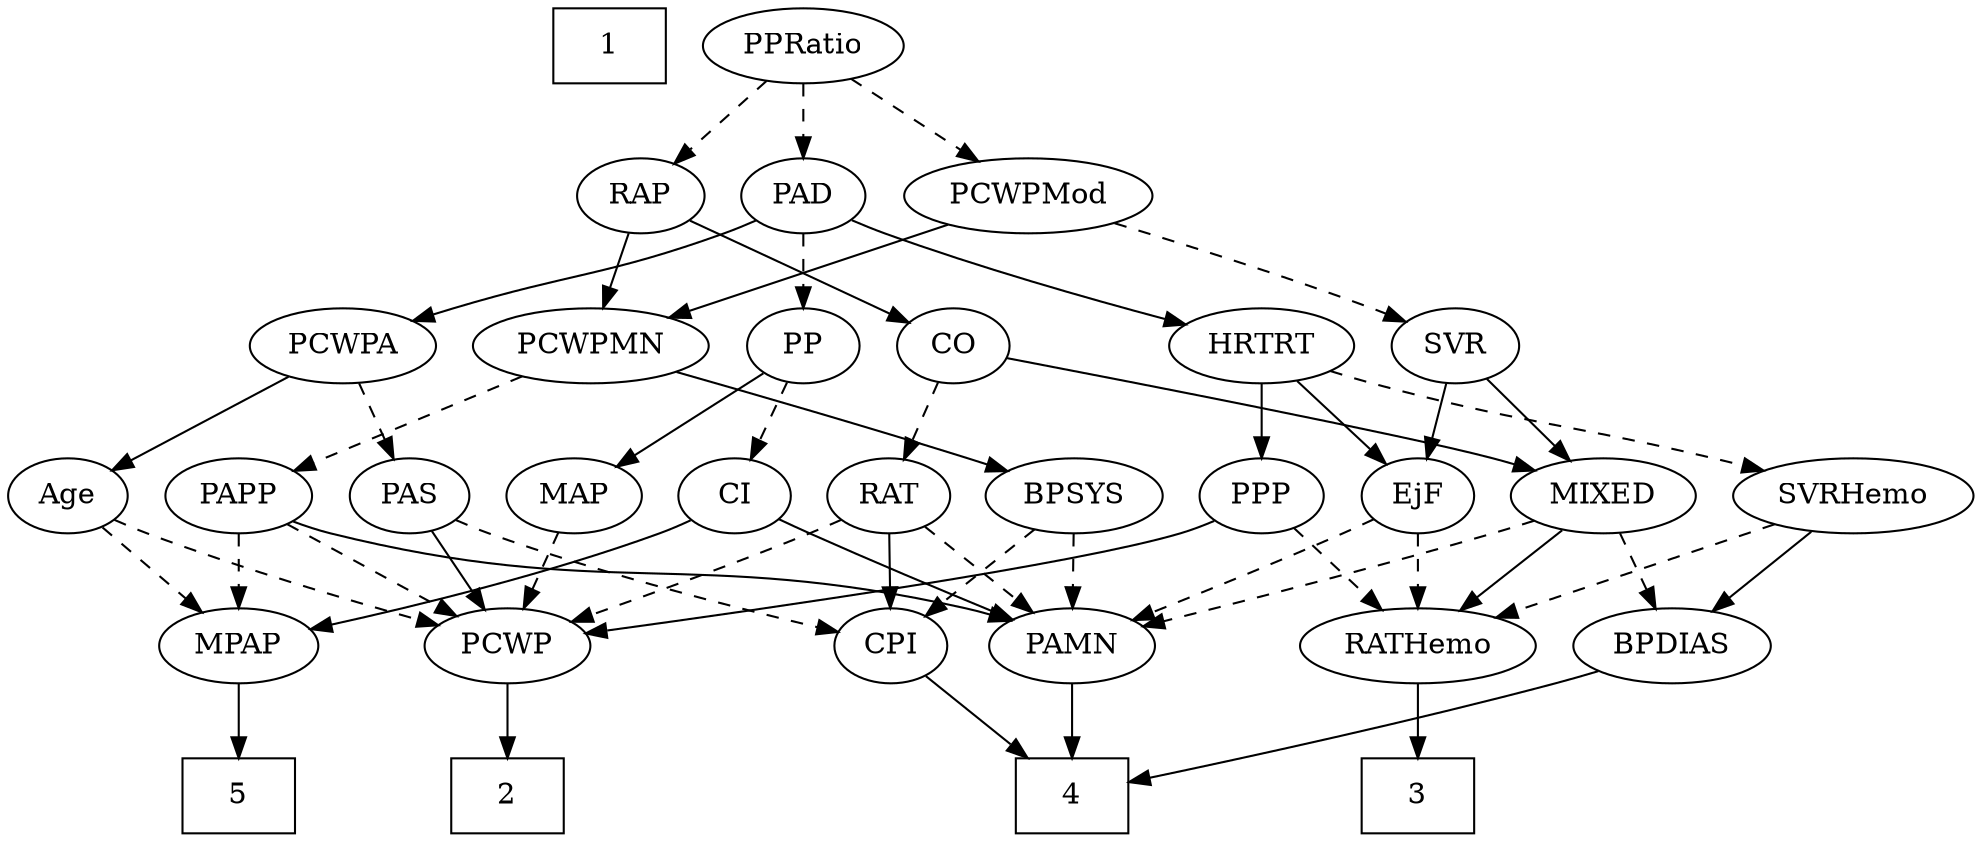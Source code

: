 strict digraph {
	graph [bb="0,0,886.05,396"];
	node [label="\N"];
	1	[height=0.5,
		pos="347,378",
		shape=box,
		width=0.75];
	2	[height=0.5,
		pos="213,18",
		shape=box,
		width=0.75];
	3	[height=0.5,
		pos="653,18",
		shape=box,
		width=0.75];
	4	[height=0.5,
		pos="549,18",
		shape=box,
		width=0.75];
	5	[height=0.5,
		pos="388,18",
		shape=box,
		width=0.75];
	Age	[height=0.5,
		pos="27,162",
		width=0.75];
	MPAP	[height=0.5,
		pos="388,90",
		width=0.97491];
	Age -> MPAP	[pos="e,354.38,95.271 47.544,150.09 52.499,147.8 57.852,145.6 63,144 114.75,127.91 268.09,106.59 344.17,96.603",
		style=dashed];
	PCWP	[height=0.5,
		pos="213,90",
		width=0.97491];
	Age -> PCWP	[pos="e,183.92,100.3 48.161,150.57 52.996,148.31 58.142,146 63,144 100.17,128.7 143.56,113.67 174.09,103.54",
		style=dashed];
	EjF	[height=0.5,
		pos="643,162",
		width=0.75];
	PAMN	[height=0.5,
		pos="549,90",
		width=1.011];
	EjF -> PAMN	[pos="e,568.22,105.31 625.32,147.83 611.59,137.61 592.3,123.24 576.55,111.51",
		style=dashed];
	RATHemo	[height=0.5,
		pos="653,90",
		width=1.3721];
	EjF -> RATHemo	[pos="e,650.53,108.28 645.42,144.05 646.52,136.35 647.85,127.03 649.09,118.36",
		style=dashed];
	RAP	[height=0.5,
		pos="432,306",
		width=0.77632];
	CO	[height=0.5,
		pos="360,234",
		width=0.75];
	RAP -> CO	[pos="e,374.9,249.49 417.08,290.5 407.04,280.73 393.62,267.69 382.32,256.7",
		style=solid];
	PCWPMN	[height=0.5,
		pos="553,234",
		width=1.3902];
	RAP -> PCWPMN	[pos="e,527.63,249.68 452.25,293.28 470.38,282.79 497.34,267.2 518.81,254.78",
		style=solid];
	MIXED	[height=0.5,
		pos="728,162",
		width=1.1193];
	MIXED -> PAMN	[pos="e,576.54,101.77 698.44,149.44 667.62,137.39 619.25,118.47 585.94,105.44",
		style=dashed];
	MIXED -> RATHemo	[pos="e,670.12,106.98 711.36,145.46 701.4,136.17 688.56,124.19 677.47,113.83",
		style=solid];
	BPDIAS	[height=0.5,
		pos="763,90",
		width=1.1735];
	MIXED -> BPDIAS	[pos="e,754.61,107.79 736.47,144.05 740.56,135.89 745.54,125.91 750.09,116.82",
		style=dashed];
	MPAP -> 5	[pos="e,388,36.104 388,71.697 388,63.983 388,54.712 388,46.112",
		style=solid];
	BPSYS	[height=0.5,
		pos="560,162",
		width=1.0471];
	BPSYS -> PAMN	[pos="e,551.69,108.1 557.28,143.7 556.07,135.98 554.61,126.71 553.26,118.11",
		style=dashed];
	CPI	[height=0.5,
		pos="468,90",
		width=0.75];
	BPSYS -> CPI	[pos="e,485.31,104.17 540.49,146.15 526.82,135.75 508.42,121.75 493.58,110.46",
		style=dashed];
	PAD	[height=0.5,
		pos="311,306",
		width=0.79437];
	PCWPA	[height=0.5,
		pos="99,234",
		width=1.1555];
	PAD -> PCWPA	[pos="e,131.17,245.62 286.27,296.83 250.6,285.06 184.25,263.15 140.86,248.82",
		style=solid];
	PP	[height=0.5,
		pos="288,234",
		width=0.75];
	PAD -> PP	[pos="e,293.52,251.79 305.43,288.05 302.8,280.06 299.61,270.33 296.67,261.4",
		style=dashed];
	HRTRT	[height=0.5,
		pos="445,234",
		width=1.1013];
	PAD -> HRTRT	[pos="e,419.76,248.19 332.23,293.91 353.3,282.9 385.94,265.85 410.7,252.92",
		style=solid];
	CO -> MIXED	[pos="e,698.49,174.34 380.5,221.96 385.46,219.68 390.82,217.51 396,216 517.72,180.49 555.55,208.93 679,180 682.2,179.25 685.48,178.37 \
688.76,177.41",
		style=solid];
	RAT	[height=0.5,
		pos="251,162",
		width=0.75827];
	CO -> RAT	[pos="e,270.13,175.29 341.01,220.81 323.77,209.73 298.13,193.26 278.62,180.73",
		style=dashed];
	PAS	[height=0.5,
		pos="99,162",
		width=0.75];
	PAS -> CPI	[pos="e,447.5,102.06 119.5,149.94 124.45,147.66 129.82,145.49 135,144 262.75,107.14 304.25,144.86 432,108 433.94,107.44 435.91,106.79 \
437.87,106.07",
		style=dashed];
	PAS -> PCWP	[pos="e,191.23,104.37 118.34,149.13 135.94,138.32 162.2,122.19 182.6,109.66",
		style=solid];
	PAMN -> 4	[pos="e,549,36.104 549,71.697 549,63.983 549,54.712 549,46.112",
		style=solid];
	RATHemo -> 3	[pos="e,653,36.104 653,71.697 653,63.983 653,54.712 653,46.112",
		style=solid];
	CPI -> 4	[pos="e,529.31,36.019 484,75.17 494.67,65.953 508.96,53.599 521.43,42.823",
		style=solid];
	RAT -> PAMN	[pos="e,521.68,102.3 271.55,150.1 276.5,147.81 281.85,145.61 287,144 380.32,114.85 409.59,133.4 504,108 506.63,107.29 509.32,106.49 512.02,\
105.63",
		style=dashed];
	RAT -> CPI	[pos="e,447.36,101.6 272.03,150.22 276.87,147.98 282.05,145.76 287,144 349.55,121.71 369.45,130.29 432,108 433.9,107.32 435.84,106.58 \
437.78,105.79",
		style=solid];
	RAT -> PCWP	[pos="e,222.03,107.63 242.19,144.76 237.65,136.4 232.01,126.02 226.9,116.61",
		style=dashed];
	SVR	[height=0.5,
		pos="649,234",
		width=0.77632];
	SVR -> EjF	[pos="e,644.47,180.1 647.52,215.7 646.86,207.98 646.06,198.71 645.32,190.11",
		style=solid];
	SVR -> MIXED	[pos="e,710.67,178.36 664.99,218.83 675.86,209.2 690.47,196.25 702.89,185.25",
		style=solid];
	PCWPMod	[height=0.5,
		pos="553,306",
		width=1.4443];
	PCWPMod -> SVR	[pos="e,630.98,248.14 574.31,289.46 588.53,279.09 607.33,265.38 622.52,254.31",
		style=dashed];
	PCWPMod -> PCWPMN	[pos="e,553,252.1 553,287.7 553,279.98 553,270.71 553,262.11",
		style=solid];
	PCWPA -> Age	[pos="e,41.804,177.39 82.662,217.12 72.78,207.51 60.046,195.13 49.252,184.63",
		style=solid];
	PCWPA -> PAS	[pos="e,99,180.1 99,215.7 99,207.98 99,198.71 99,190.11",
		style=dashed];
	PCWPMN -> BPSYS	[pos="e,558.29,180.1 554.73,215.7 555.5,207.98 556.43,198.71 557.29,190.11",
		style=solid];
	PAPP	[height=0.5,
		pos="400,162",
		width=0.88464];
	PCWPMN -> PAPP	[pos="e,424.25,174.1 523.14,219.34 497.42,207.57 460.34,190.61 433.6,178.37",
		style=dashed];
	SVRHemo	[height=0.5,
		pos="836,162",
		width=1.3902];
	SVRHemo -> RATHemo	[pos="e,685.89,103.58 802.86,148.32 772.8,136.83 728.33,119.81 695.63,107.31",
		style=dashed];
	SVRHemo -> BPDIAS	[pos="e,779.34,106.67 819.07,144.76 809.44,135.53 797.24,123.83 786.68,113.7",
		style=solid];
	BPDIAS -> 4	[pos="e,576.03,27.843 730.5,78.369 691.5,65.613 626.3,44.286 585.58,30.965",
		style=solid];
	MAP	[height=0.5,
		pos="175,162",
		width=0.84854];
	MAP -> PCWP	[pos="e,203.97,107.63 183.81,144.76 188.35,136.4 193.99,126.02 199.1,116.61",
		style=dashed];
	PP -> MAP	[pos="e,195.41,175.64 268.83,221.13 251.06,210.12 224.37,193.58 203.99,180.96",
		style=solid];
	CI	[height=0.5,
		pos="477,162",
		width=0.75];
	PP -> CI	[pos="e,455.9,173.58 309.1,222.42 313.94,220.17 319.1,217.9 324,216 374.73,196.33 390.27,199.67 441,180 442.84,179.29 444.71,178.52 446.59,\
177.73",
		style=dashed];
	PPP	[height=0.5,
		pos="323,162",
		width=0.75];
	PPP -> RATHemo	[pos="e,616.68,102.26 343.53,150.06 348.49,147.77 353.84,145.58 359,144 460.05,113.12 490.8,130.67 594,108 598.16,107.09 602.45,106.04 \
606.75,104.94",
		style=dashed];
	PPP -> PCWP	[pos="e,234.19,104.49 303.84,148.81 286.97,138.07 262.14,122.27 242.7,109.9",
		style=solid];
	PPRatio	[height=0.5,
		pos="432,378",
		width=1.1013];
	PPRatio -> RAP	[pos="e,432,324.1 432,359.7 432,351.98 432,342.71 432,334.11",
		style=dashed];
	PPRatio -> PAD	[pos="e,331.34,318.77 408.38,363.34 388.85,352.04 361.03,335.94 340.12,323.85",
		style=dashed];
	PPRatio -> PCWPMod	[pos="e,527.35,321.84 455.62,363.34 473.51,352.99 498.36,338.61 518.48,326.97",
		style=dashed];
	PCWP -> 2	[pos="e,213,36.104 213,71.697 213,63.983 213,54.712 213,46.112",
		style=solid];
	CI -> MPAP	[pos="e,406.51,105.56 460.26,147.83 447.34,137.68 429.23,123.43 414.38,111.74",
		style=solid];
	CI -> PAMN	[pos="e,533.2,106.36 491.57,146.83 501.39,137.29 514.54,124.5 525.79,113.57",
		style=solid];
	PAPP -> MPAP	[pos="e,390.96,108.28 397.1,144.05 395.77,136.35 394.18,127.03 392.69,118.36",
		style=dashed];
	PAPP -> PAMN	[pos="e,523.51,102.98 423.61,149.91 447.98,138.46 486.27,120.47 514.13,107.38",
		style=solid];
	PAPP -> PCWP	[pos="e,241.13,100.79 375.36,150.57 369.98,148.36 364.31,146.07 359,144 322.42,129.78 280.24,114.6 250.65,104.15",
		style=dashed];
	HRTRT -> EjF	[pos="e,621.88,173.54 475.28,222.36 481.46,220.22 487.93,218.02 494,216 544.01,199.36 557.95,199.3 607,180 608.83,179.28 610.7,178.51 \
612.58,177.71",
		style=solid];
	HRTRT -> SVRHemo	[pos="e,799.71,174.41 474.25,221.75 480.68,219.58 487.51,217.52 494,216 617.45,187.07 652.83,205.63 777,180 781.17,179.14 785.47,178.13 \
789.77,177.05",
		style=dashed];
	HRTRT -> PPP	[pos="e,342.82,174.37 421.48,219.5 401.57,208.08 372.98,191.68 351.72,179.48",
		style=solid];
}

